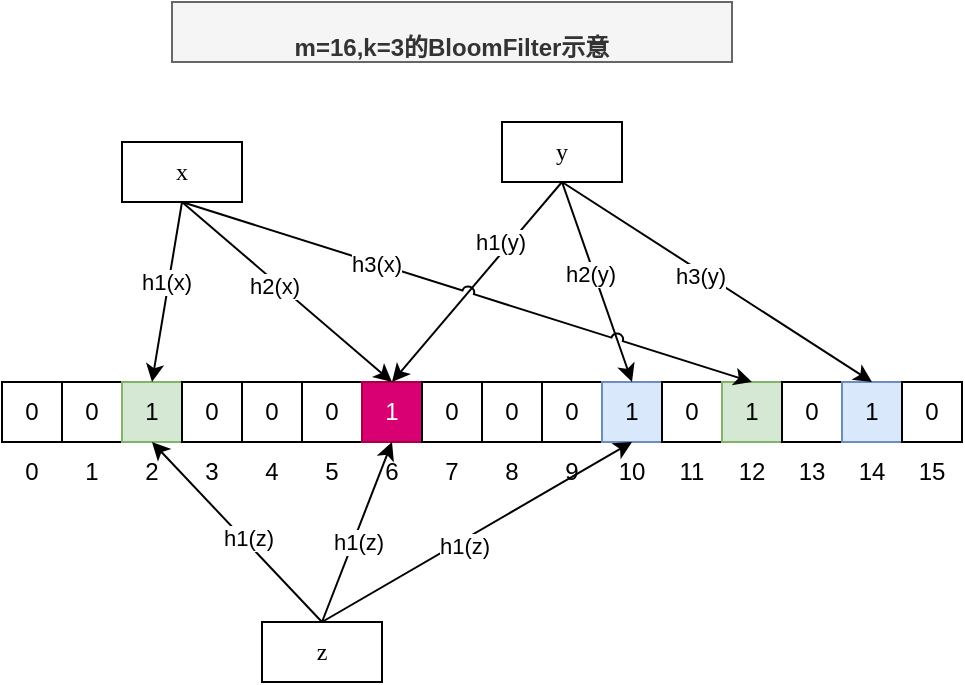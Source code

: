 <mxfile version="21.0.2" type="github">
  <diagram name="Page-1" id="4Ok9CWtVcxssob9wytkE">
    <mxGraphModel dx="2074" dy="1057" grid="1" gridSize="10" guides="1" tooltips="1" connect="1" arrows="1" fold="1" page="1" pageScale="1" pageWidth="850" pageHeight="1100" math="0" shadow="0">
      <root>
        <mxCell id="0" />
        <mxCell id="1" parent="0" />
        <mxCell id="HmQEeG5PGhDaiVwMXJu5-1" value="0" style="rounded=0;whiteSpace=wrap;html=1;" parent="1" vertex="1">
          <mxGeometry x="140" y="400" width="30" height="30" as="geometry" />
        </mxCell>
        <mxCell id="HmQEeG5PGhDaiVwMXJu5-2" value="0" style="rounded=0;whiteSpace=wrap;html=1;" parent="1" vertex="1">
          <mxGeometry x="170" y="400" width="30" height="30" as="geometry" />
        </mxCell>
        <mxCell id="HmQEeG5PGhDaiVwMXJu5-3" value="1" style="rounded=0;whiteSpace=wrap;html=1;fillColor=#d5e8d4;strokeColor=#82b366;" parent="1" vertex="1">
          <mxGeometry x="200" y="400" width="30" height="30" as="geometry" />
        </mxCell>
        <mxCell id="HmQEeG5PGhDaiVwMXJu5-4" value="0" style="rounded=0;whiteSpace=wrap;html=1;" parent="1" vertex="1">
          <mxGeometry x="230" y="400" width="30" height="30" as="geometry" />
        </mxCell>
        <mxCell id="HmQEeG5PGhDaiVwMXJu5-5" value="0" style="rounded=0;whiteSpace=wrap;html=1;" parent="1" vertex="1">
          <mxGeometry x="260" y="400" width="30" height="30" as="geometry" />
        </mxCell>
        <mxCell id="HmQEeG5PGhDaiVwMXJu5-6" value="0" style="rounded=0;whiteSpace=wrap;html=1;" parent="1" vertex="1">
          <mxGeometry x="290" y="400" width="30" height="30" as="geometry" />
        </mxCell>
        <mxCell id="HmQEeG5PGhDaiVwMXJu5-7" value="1" style="rounded=0;whiteSpace=wrap;html=1;fillColor=#d80073;strokeColor=#A50040;fontColor=#ffffff;" parent="1" vertex="1">
          <mxGeometry x="320" y="400" width="30" height="30" as="geometry" />
        </mxCell>
        <mxCell id="HmQEeG5PGhDaiVwMXJu5-8" value="0" style="rounded=0;whiteSpace=wrap;html=1;" parent="1" vertex="1">
          <mxGeometry x="350" y="400" width="30" height="30" as="geometry" />
        </mxCell>
        <mxCell id="HmQEeG5PGhDaiVwMXJu5-9" value="0" style="rounded=0;whiteSpace=wrap;html=1;" parent="1" vertex="1">
          <mxGeometry x="380" y="400" width="30" height="30" as="geometry" />
        </mxCell>
        <mxCell id="HmQEeG5PGhDaiVwMXJu5-10" value="0" style="rounded=0;whiteSpace=wrap;html=1;" parent="1" vertex="1">
          <mxGeometry x="410" y="400" width="30" height="30" as="geometry" />
        </mxCell>
        <mxCell id="HmQEeG5PGhDaiVwMXJu5-11" value="1" style="rounded=0;whiteSpace=wrap;html=1;fillColor=#dae8fc;strokeColor=#6c8ebf;" parent="1" vertex="1">
          <mxGeometry x="440" y="400" width="30" height="30" as="geometry" />
        </mxCell>
        <mxCell id="HmQEeG5PGhDaiVwMXJu5-12" value="0" style="rounded=0;whiteSpace=wrap;html=1;" parent="1" vertex="1">
          <mxGeometry x="470" y="400" width="30" height="30" as="geometry" />
        </mxCell>
        <mxCell id="HmQEeG5PGhDaiVwMXJu5-13" value="1" style="rounded=0;whiteSpace=wrap;html=1;fillColor=#d5e8d4;strokeColor=#82b366;" parent="1" vertex="1">
          <mxGeometry x="500" y="400" width="30" height="30" as="geometry" />
        </mxCell>
        <mxCell id="HmQEeG5PGhDaiVwMXJu5-14" value="0" style="rounded=0;whiteSpace=wrap;html=1;" parent="1" vertex="1">
          <mxGeometry x="530" y="400" width="30" height="30" as="geometry" />
        </mxCell>
        <mxCell id="HmQEeG5PGhDaiVwMXJu5-15" value="1" style="rounded=0;whiteSpace=wrap;html=1;fillColor=#dae8fc;strokeColor=#6c8ebf;" parent="1" vertex="1">
          <mxGeometry x="560" y="400" width="30" height="30" as="geometry" />
        </mxCell>
        <mxCell id="HmQEeG5PGhDaiVwMXJu5-16" value="0" style="rounded=0;whiteSpace=wrap;html=1;" parent="1" vertex="1">
          <mxGeometry x="590" y="400" width="30" height="30" as="geometry" />
        </mxCell>
        <mxCell id="HmQEeG5PGhDaiVwMXJu5-17" value="0" style="text;html=1;strokeColor=none;fillColor=none;align=center;verticalAlign=middle;whiteSpace=wrap;rounded=0;" parent="1" vertex="1">
          <mxGeometry x="140" y="430" width="30" height="30" as="geometry" />
        </mxCell>
        <mxCell id="HmQEeG5PGhDaiVwMXJu5-18" value="1" style="text;html=1;strokeColor=none;fillColor=none;align=center;verticalAlign=middle;whiteSpace=wrap;rounded=0;" parent="1" vertex="1">
          <mxGeometry x="170" y="430" width="30" height="30" as="geometry" />
        </mxCell>
        <mxCell id="HmQEeG5PGhDaiVwMXJu5-19" value="2" style="text;html=1;strokeColor=none;fillColor=none;align=center;verticalAlign=middle;whiteSpace=wrap;rounded=0;" parent="1" vertex="1">
          <mxGeometry x="200" y="430" width="30" height="30" as="geometry" />
        </mxCell>
        <mxCell id="HmQEeG5PGhDaiVwMXJu5-20" value="3" style="text;html=1;strokeColor=none;fillColor=none;align=center;verticalAlign=middle;whiteSpace=wrap;rounded=0;" parent="1" vertex="1">
          <mxGeometry x="230" y="430" width="30" height="30" as="geometry" />
        </mxCell>
        <mxCell id="HmQEeG5PGhDaiVwMXJu5-21" value="4" style="text;html=1;strokeColor=none;fillColor=none;align=center;verticalAlign=middle;whiteSpace=wrap;rounded=0;" parent="1" vertex="1">
          <mxGeometry x="260" y="430" width="30" height="30" as="geometry" />
        </mxCell>
        <mxCell id="HmQEeG5PGhDaiVwMXJu5-22" value="5" style="text;html=1;strokeColor=none;fillColor=none;align=center;verticalAlign=middle;whiteSpace=wrap;rounded=0;" parent="1" vertex="1">
          <mxGeometry x="290" y="430" width="30" height="30" as="geometry" />
        </mxCell>
        <mxCell id="HmQEeG5PGhDaiVwMXJu5-23" value="6" style="text;html=1;strokeColor=none;fillColor=none;align=center;verticalAlign=middle;whiteSpace=wrap;rounded=0;" parent="1" vertex="1">
          <mxGeometry x="320" y="430" width="30" height="30" as="geometry" />
        </mxCell>
        <mxCell id="HmQEeG5PGhDaiVwMXJu5-24" value="7" style="text;html=1;strokeColor=none;fillColor=none;align=center;verticalAlign=middle;whiteSpace=wrap;rounded=0;" parent="1" vertex="1">
          <mxGeometry x="350" y="430" width="30" height="30" as="geometry" />
        </mxCell>
        <mxCell id="HmQEeG5PGhDaiVwMXJu5-25" value="8" style="text;html=1;strokeColor=none;fillColor=none;align=center;verticalAlign=middle;whiteSpace=wrap;rounded=0;" parent="1" vertex="1">
          <mxGeometry x="380" y="430" width="30" height="30" as="geometry" />
        </mxCell>
        <mxCell id="HmQEeG5PGhDaiVwMXJu5-26" value="9" style="text;html=1;strokeColor=none;fillColor=none;align=center;verticalAlign=middle;whiteSpace=wrap;rounded=0;" parent="1" vertex="1">
          <mxGeometry x="410" y="430" width="30" height="30" as="geometry" />
        </mxCell>
        <mxCell id="HmQEeG5PGhDaiVwMXJu5-27" value="10" style="text;html=1;strokeColor=none;fillColor=none;align=center;verticalAlign=middle;whiteSpace=wrap;rounded=0;" parent="1" vertex="1">
          <mxGeometry x="440" y="430" width="30" height="30" as="geometry" />
        </mxCell>
        <mxCell id="HmQEeG5PGhDaiVwMXJu5-28" value="11" style="text;html=1;strokeColor=none;fillColor=none;align=center;verticalAlign=middle;whiteSpace=wrap;rounded=0;" parent="1" vertex="1">
          <mxGeometry x="470" y="430" width="30" height="30" as="geometry" />
        </mxCell>
        <mxCell id="HmQEeG5PGhDaiVwMXJu5-29" value="12" style="text;html=1;strokeColor=none;fillColor=none;align=center;verticalAlign=middle;whiteSpace=wrap;rounded=0;" parent="1" vertex="1">
          <mxGeometry x="500" y="430" width="30" height="30" as="geometry" />
        </mxCell>
        <mxCell id="HmQEeG5PGhDaiVwMXJu5-30" value="13" style="text;html=1;strokeColor=none;fillColor=none;align=center;verticalAlign=middle;whiteSpace=wrap;rounded=0;" parent="1" vertex="1">
          <mxGeometry x="530" y="430" width="30" height="30" as="geometry" />
        </mxCell>
        <mxCell id="HmQEeG5PGhDaiVwMXJu5-31" value="14" style="text;html=1;strokeColor=none;fillColor=none;align=center;verticalAlign=middle;whiteSpace=wrap;rounded=0;" parent="1" vertex="1">
          <mxGeometry x="560" y="430" width="30" height="30" as="geometry" />
        </mxCell>
        <mxCell id="HmQEeG5PGhDaiVwMXJu5-32" value="15" style="text;html=1;strokeColor=none;fillColor=none;align=center;verticalAlign=middle;whiteSpace=wrap;rounded=0;" parent="1" vertex="1">
          <mxGeometry x="590" y="430" width="30" height="30" as="geometry" />
        </mxCell>
        <mxCell id="HmQEeG5PGhDaiVwMXJu5-33" value="&lt;div&gt;&lt;font&gt;x&lt;/font&gt;&lt;/div&gt;" style="text;html=1;strokeColor=default;fillColor=none;align=center;verticalAlign=middle;whiteSpace=wrap;rounded=0;fontFamily=Comic Sans MS;" parent="1" vertex="1">
          <mxGeometry x="200" y="280" width="60" height="30" as="geometry" />
        </mxCell>
        <mxCell id="HmQEeG5PGhDaiVwMXJu5-34" value="" style="endArrow=classic;html=1;rounded=0;exitX=0.5;exitY=1;exitDx=0;exitDy=0;entryX=0.5;entryY=0;entryDx=0;entryDy=0;" parent="1" source="HmQEeG5PGhDaiVwMXJu5-33" target="HmQEeG5PGhDaiVwMXJu5-3" edge="1">
          <mxGeometry width="50" height="50" relative="1" as="geometry">
            <mxPoint x="270" y="350" as="sourcePoint" />
            <mxPoint x="320" y="300" as="targetPoint" />
          </mxGeometry>
        </mxCell>
        <mxCell id="HmQEeG5PGhDaiVwMXJu5-35" value="h1(x)" style="edgeLabel;html=1;align=center;verticalAlign=middle;resizable=0;points=[];" parent="HmQEeG5PGhDaiVwMXJu5-34" vertex="1" connectable="0">
          <mxGeometry x="-0.099" y="-2" relative="1" as="geometry">
            <mxPoint as="offset" />
          </mxGeometry>
        </mxCell>
        <mxCell id="HmQEeG5PGhDaiVwMXJu5-36" value="" style="endArrow=classic;html=1;rounded=0;exitX=0.5;exitY=1;exitDx=0;exitDy=0;entryX=0.5;entryY=0;entryDx=0;entryDy=0;" parent="1" source="HmQEeG5PGhDaiVwMXJu5-33" target="HmQEeG5PGhDaiVwMXJu5-7" edge="1">
          <mxGeometry width="50" height="50" relative="1" as="geometry">
            <mxPoint x="360" y="280" as="sourcePoint" />
            <mxPoint x="225" y="410" as="targetPoint" />
          </mxGeometry>
        </mxCell>
        <mxCell id="HmQEeG5PGhDaiVwMXJu5-37" value="h2(x)" style="edgeLabel;html=1;align=center;verticalAlign=middle;resizable=0;points=[];" parent="HmQEeG5PGhDaiVwMXJu5-36" vertex="1" connectable="0">
          <mxGeometry x="-0.099" y="-2" relative="1" as="geometry">
            <mxPoint as="offset" />
          </mxGeometry>
        </mxCell>
        <mxCell id="HmQEeG5PGhDaiVwMXJu5-41" value="&lt;div&gt;&lt;font&gt;y&lt;/font&gt;&lt;/div&gt;" style="text;html=1;strokeColor=default;fillColor=none;align=center;verticalAlign=middle;whiteSpace=wrap;rounded=0;fontFamily=Comic Sans MS;" parent="1" vertex="1">
          <mxGeometry x="390" y="270" width="60" height="30" as="geometry" />
        </mxCell>
        <mxCell id="HmQEeG5PGhDaiVwMXJu5-42" value="" style="endArrow=classic;html=1;rounded=0;exitX=0.5;exitY=1;exitDx=0;exitDy=0;entryX=0.5;entryY=0;entryDx=0;entryDy=0;jumpStyle=arc;" parent="1" source="HmQEeG5PGhDaiVwMXJu5-41" target="HmQEeG5PGhDaiVwMXJu5-7" edge="1">
          <mxGeometry width="50" height="50" relative="1" as="geometry">
            <mxPoint x="460" y="340" as="sourcePoint" />
            <mxPoint x="405" y="390" as="targetPoint" />
          </mxGeometry>
        </mxCell>
        <mxCell id="HmQEeG5PGhDaiVwMXJu5-43" value="h1(y)" style="edgeLabel;html=1;align=center;verticalAlign=middle;resizable=0;points=[];" parent="HmQEeG5PGhDaiVwMXJu5-42" vertex="1" connectable="0">
          <mxGeometry x="-0.099" y="-2" relative="1" as="geometry">
            <mxPoint x="8" y="-14" as="offset" />
          </mxGeometry>
        </mxCell>
        <mxCell id="HmQEeG5PGhDaiVwMXJu5-44" value="" style="endArrow=classic;html=1;rounded=0;exitX=0.5;exitY=1;exitDx=0;exitDy=0;entryX=0.5;entryY=0;entryDx=0;entryDy=0;" parent="1" source="HmQEeG5PGhDaiVwMXJu5-41" target="HmQEeG5PGhDaiVwMXJu5-11" edge="1">
          <mxGeometry width="50" height="50" relative="1" as="geometry">
            <mxPoint x="550" y="270" as="sourcePoint" />
            <mxPoint x="525" y="390" as="targetPoint" />
          </mxGeometry>
        </mxCell>
        <mxCell id="HmQEeG5PGhDaiVwMXJu5-45" value="h2(y)" style="edgeLabel;html=1;align=center;verticalAlign=middle;resizable=0;points=[];" parent="HmQEeG5PGhDaiVwMXJu5-44" vertex="1" connectable="0">
          <mxGeometry x="-0.099" y="-2" relative="1" as="geometry">
            <mxPoint as="offset" />
          </mxGeometry>
        </mxCell>
        <mxCell id="HmQEeG5PGhDaiVwMXJu5-46" value="" style="endArrow=classic;html=1;rounded=0;exitX=0.5;exitY=1;exitDx=0;exitDy=0;entryX=0.5;entryY=0;entryDx=0;entryDy=0;" parent="1" source="HmQEeG5PGhDaiVwMXJu5-41" target="HmQEeG5PGhDaiVwMXJu5-15" edge="1">
          <mxGeometry width="50" height="50" relative="1" as="geometry">
            <mxPoint x="565" y="270" as="sourcePoint" />
            <mxPoint x="705" y="390" as="targetPoint" />
          </mxGeometry>
        </mxCell>
        <mxCell id="HmQEeG5PGhDaiVwMXJu5-47" value="h3(y)" style="edgeLabel;html=1;align=center;verticalAlign=middle;resizable=0;points=[];" parent="HmQEeG5PGhDaiVwMXJu5-46" vertex="1" connectable="0">
          <mxGeometry x="-0.099" y="-2" relative="1" as="geometry">
            <mxPoint as="offset" />
          </mxGeometry>
        </mxCell>
        <mxCell id="HmQEeG5PGhDaiVwMXJu5-38" value="" style="endArrow=classic;html=1;rounded=0;exitX=0.5;exitY=1;exitDx=0;exitDy=0;entryX=0.5;entryY=0;entryDx=0;entryDy=0;jumpStyle=arc;" parent="1" source="HmQEeG5PGhDaiVwMXJu5-33" target="HmQEeG5PGhDaiVwMXJu5-13" edge="1">
          <mxGeometry width="50" height="50" relative="1" as="geometry">
            <mxPoint x="375" y="280" as="sourcePoint" />
            <mxPoint x="345" y="410" as="targetPoint" />
          </mxGeometry>
        </mxCell>
        <mxCell id="HmQEeG5PGhDaiVwMXJu5-39" value="h3(x)" style="edgeLabel;html=1;align=center;verticalAlign=middle;resizable=0;points=[];" parent="HmQEeG5PGhDaiVwMXJu5-38" vertex="1" connectable="0">
          <mxGeometry x="-0.099" y="-2" relative="1" as="geometry">
            <mxPoint x="-31" y="-12" as="offset" />
          </mxGeometry>
        </mxCell>
        <mxCell id="HmQEeG5PGhDaiVwMXJu5-48" value="&lt;div&gt;&lt;font&gt;z&lt;/font&gt;&lt;/div&gt;" style="text;html=1;strokeColor=default;fillColor=none;align=center;verticalAlign=middle;whiteSpace=wrap;rounded=0;fontFamily=Comic Sans MS;" parent="1" vertex="1">
          <mxGeometry x="270" y="520" width="60" height="30" as="geometry" />
        </mxCell>
        <mxCell id="HmQEeG5PGhDaiVwMXJu5-49" value="&lt;br&gt;m=16,k=3的BloomFilter示意" style="text;html=1;strokeColor=#666666;fillColor=#f5f5f5;align=center;verticalAlign=middle;whiteSpace=wrap;rounded=0;fontStyle=1;fontColor=#333333;labelPosition=center;verticalLabelPosition=middle;horizontal=1;" parent="1" vertex="1">
          <mxGeometry x="225" y="210" width="280" height="30" as="geometry" />
        </mxCell>
        <mxCell id="HmQEeG5PGhDaiVwMXJu5-51" value="" style="endArrow=classic;html=1;rounded=0;exitX=0.5;exitY=0;exitDx=0;exitDy=0;entryX=0.5;entryY=0;entryDx=0;entryDy=0;" parent="1" source="HmQEeG5PGhDaiVwMXJu5-48" target="HmQEeG5PGhDaiVwMXJu5-19" edge="1">
          <mxGeometry width="50" height="50" relative="1" as="geometry">
            <mxPoint x="244.72" y="500" as="sourcePoint" />
            <mxPoint x="244.72" y="590" as="targetPoint" />
          </mxGeometry>
        </mxCell>
        <mxCell id="HmQEeG5PGhDaiVwMXJu5-52" value="h1(z)" style="edgeLabel;html=1;align=center;verticalAlign=middle;resizable=0;points=[];" parent="HmQEeG5PGhDaiVwMXJu5-51" vertex="1" connectable="0">
          <mxGeometry x="-0.099" y="-2" relative="1" as="geometry">
            <mxPoint as="offset" />
          </mxGeometry>
        </mxCell>
        <mxCell id="HmQEeG5PGhDaiVwMXJu5-55" value="" style="endArrow=classic;html=1;rounded=0;exitX=0.5;exitY=0;exitDx=0;exitDy=0;entryX=0.5;entryY=0;entryDx=0;entryDy=0;" parent="1" source="HmQEeG5PGhDaiVwMXJu5-48" target="HmQEeG5PGhDaiVwMXJu5-23" edge="1">
          <mxGeometry width="50" height="50" relative="1" as="geometry">
            <mxPoint x="405" y="540" as="sourcePoint" />
            <mxPoint x="320" y="450" as="targetPoint" />
          </mxGeometry>
        </mxCell>
        <mxCell id="HmQEeG5PGhDaiVwMXJu5-56" value="h1(z)" style="edgeLabel;html=1;align=center;verticalAlign=middle;resizable=0;points=[];" parent="HmQEeG5PGhDaiVwMXJu5-55" vertex="1" connectable="0">
          <mxGeometry x="-0.099" y="-2" relative="1" as="geometry">
            <mxPoint as="offset" />
          </mxGeometry>
        </mxCell>
        <mxCell id="HmQEeG5PGhDaiVwMXJu5-57" value="" style="endArrow=classic;html=1;rounded=0;exitX=0.5;exitY=0;exitDx=0;exitDy=0;entryX=0.5;entryY=0;entryDx=0;entryDy=0;" parent="1" source="HmQEeG5PGhDaiVwMXJu5-48" target="HmQEeG5PGhDaiVwMXJu5-27" edge="1">
          <mxGeometry width="50" height="50" relative="1" as="geometry">
            <mxPoint x="310" y="530" as="sourcePoint" />
            <mxPoint x="345" y="440" as="targetPoint" />
          </mxGeometry>
        </mxCell>
        <mxCell id="HmQEeG5PGhDaiVwMXJu5-58" value="h1(z)" style="edgeLabel;html=1;align=center;verticalAlign=middle;resizable=0;points=[];" parent="HmQEeG5PGhDaiVwMXJu5-57" vertex="1" connectable="0">
          <mxGeometry x="-0.099" y="-2" relative="1" as="geometry">
            <mxPoint as="offset" />
          </mxGeometry>
        </mxCell>
      </root>
    </mxGraphModel>
  </diagram>
</mxfile>
